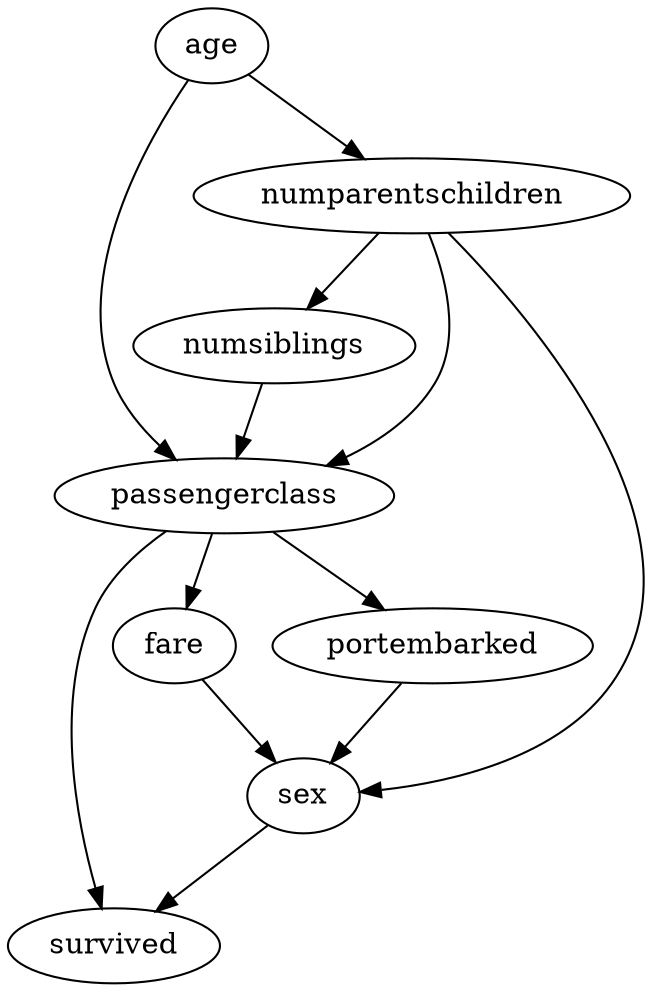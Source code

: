 digraph G {
    "age" -> "passengerclass";
    "age" -> "numparentschildren";
    "portembarked" -> "sex";
    "fare" -> "sex";
    "numparentschildren" -> "numsiblings";
    "numparentschildren" -> "passengerclass";
    "numparentschildren" -> "sex";
    "passengerclass" -> "fare";
    "passengerclass" -> "portembarked";
    "passengerclass" -> "survived";
    "sex" -> "survived";
    "numsiblings" -> "passengerclass";
}
